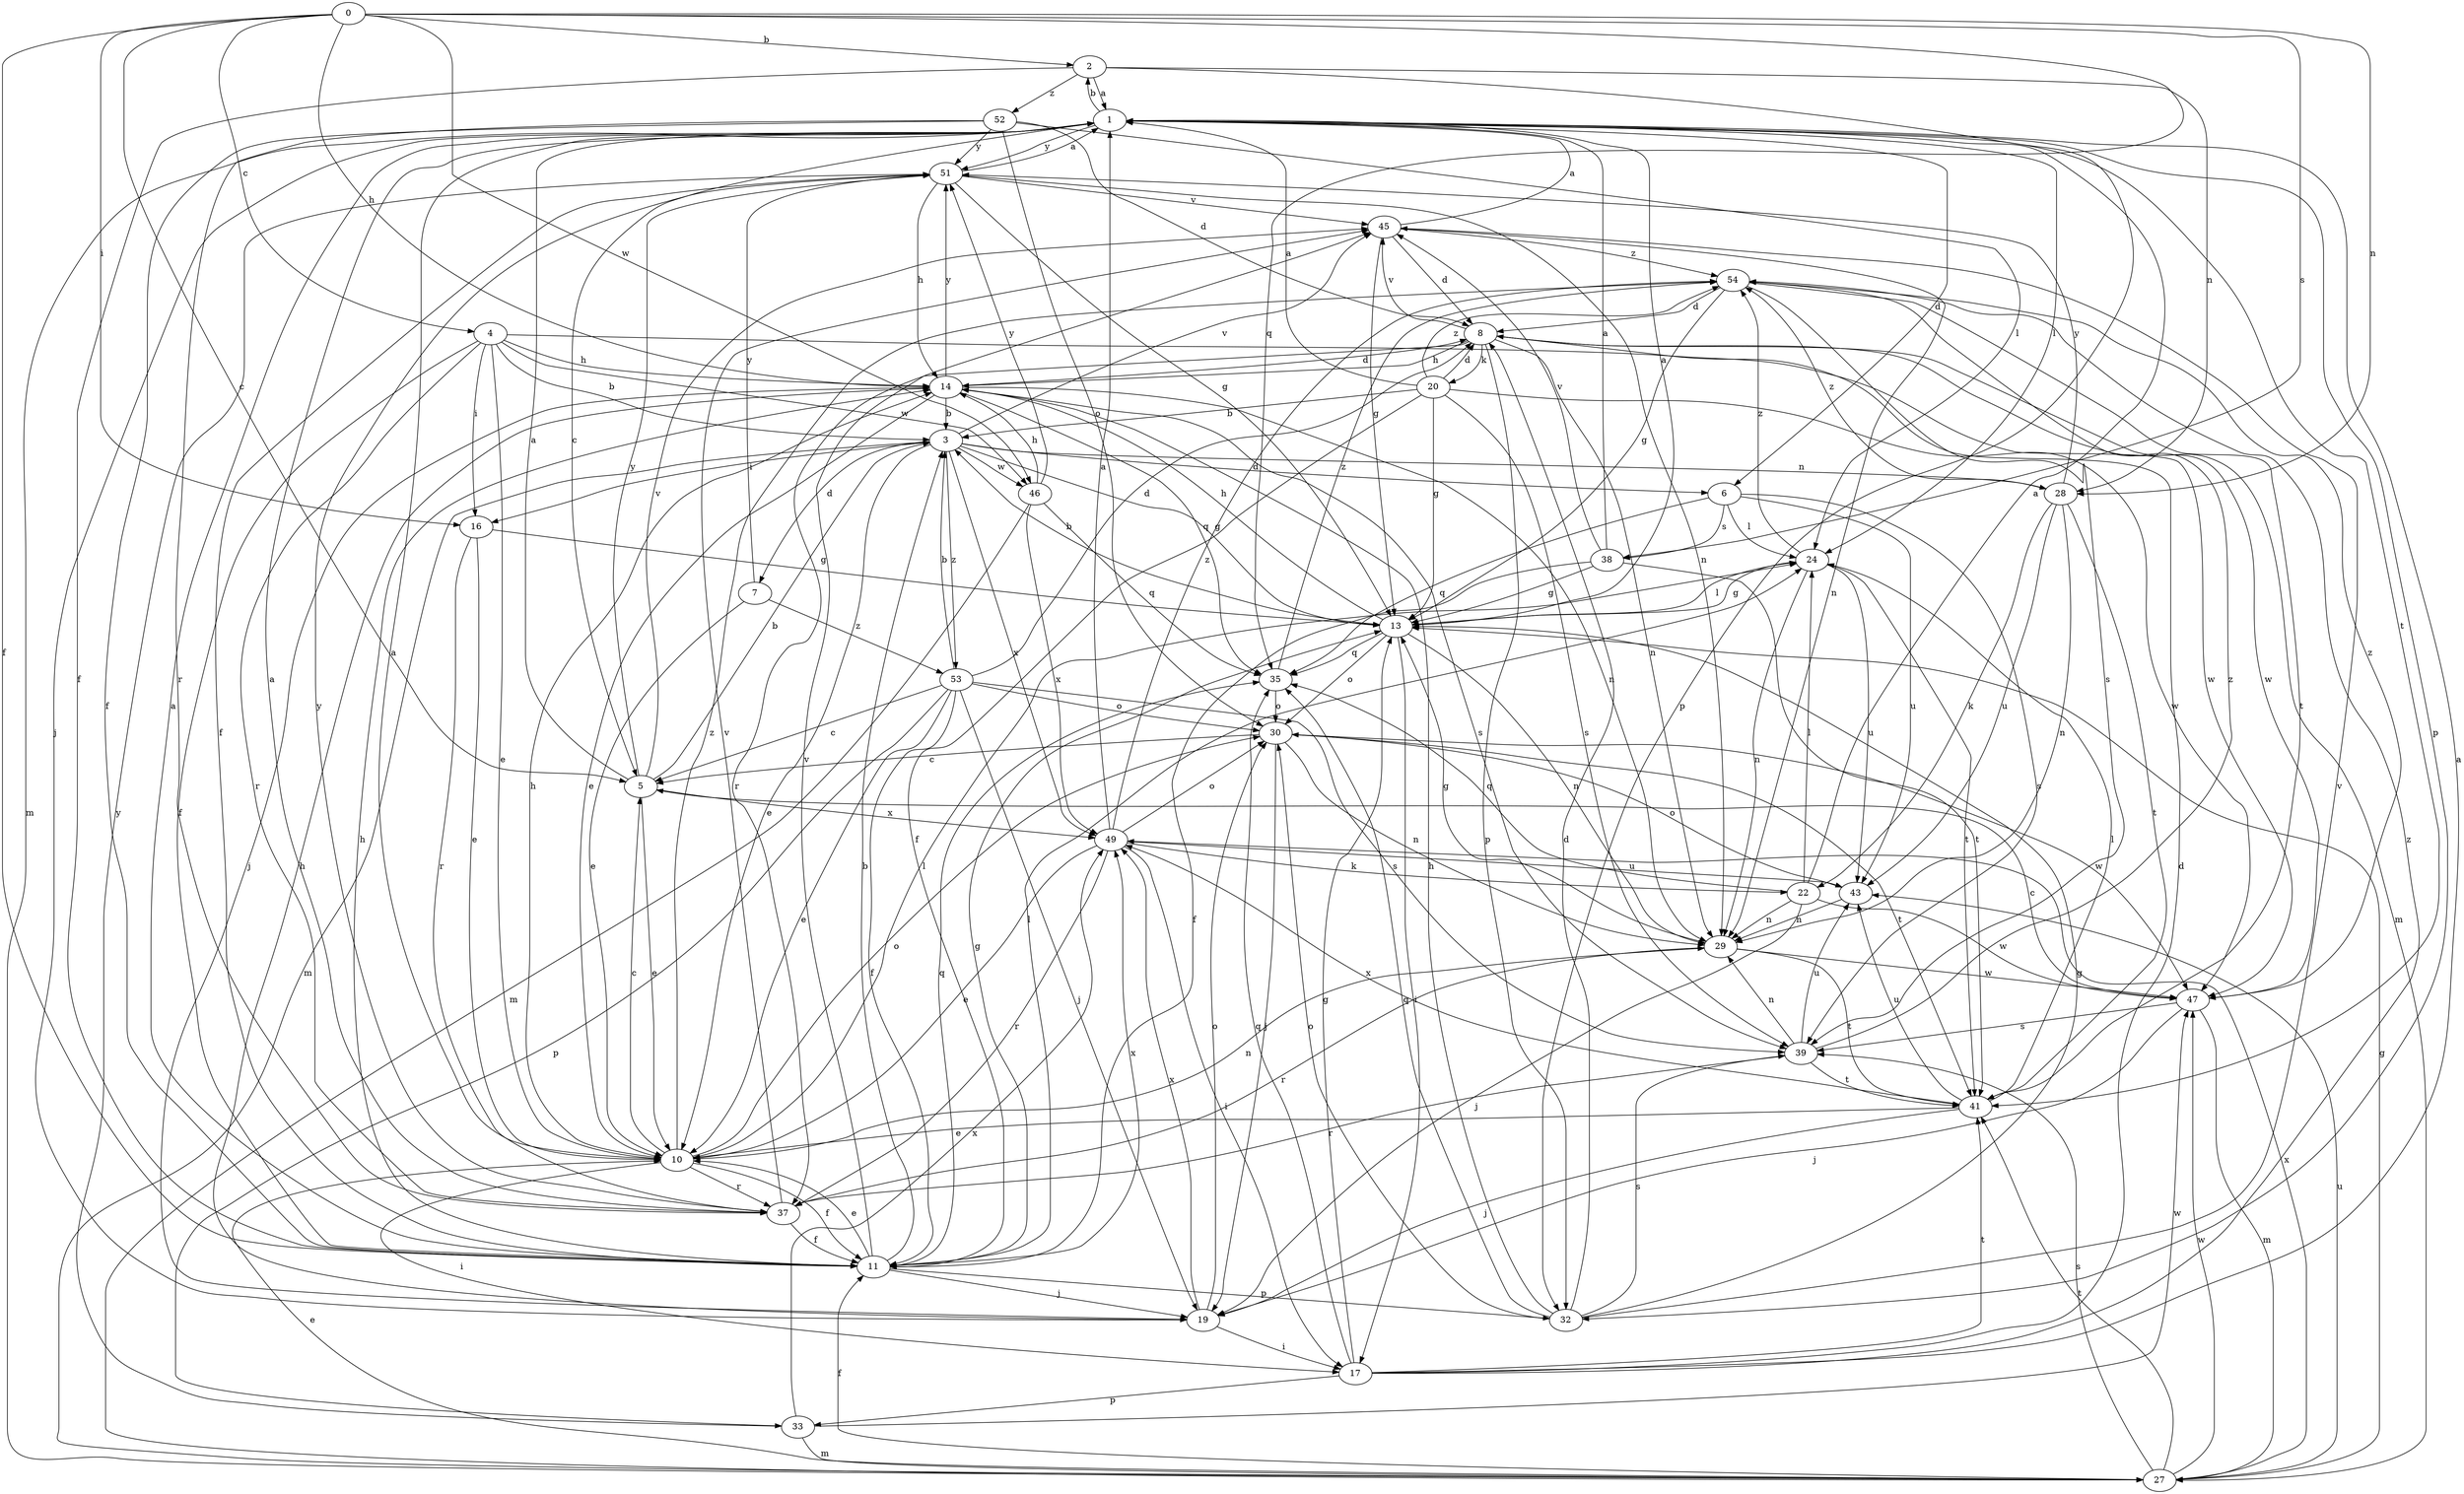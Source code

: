 strict digraph  {
0;
1;
2;
3;
4;
5;
6;
7;
8;
10;
11;
13;
14;
16;
17;
19;
20;
22;
24;
27;
28;
29;
30;
32;
33;
35;
37;
38;
39;
41;
43;
45;
46;
47;
49;
51;
52;
53;
54;
0 -> 2  [label=b];
0 -> 4  [label=c];
0 -> 5  [label=c];
0 -> 11  [label=f];
0 -> 14  [label=h];
0 -> 16  [label=i];
0 -> 28  [label=n];
0 -> 35  [label=q];
0 -> 38  [label=s];
0 -> 46  [label=w];
1 -> 2  [label=b];
1 -> 5  [label=c];
1 -> 6  [label=d];
1 -> 19  [label=j];
1 -> 24  [label=l];
1 -> 27  [label=m];
1 -> 32  [label=p];
1 -> 41  [label=t];
1 -> 51  [label=y];
2 -> 1  [label=a];
2 -> 11  [label=f];
2 -> 28  [label=n];
2 -> 32  [label=p];
2 -> 52  [label=z];
3 -> 6  [label=d];
3 -> 7  [label=d];
3 -> 10  [label=e];
3 -> 13  [label=g];
3 -> 16  [label=i];
3 -> 27  [label=m];
3 -> 28  [label=n];
3 -> 45  [label=v];
3 -> 46  [label=w];
3 -> 49  [label=x];
3 -> 53  [label=z];
4 -> 3  [label=b];
4 -> 10  [label=e];
4 -> 11  [label=f];
4 -> 14  [label=h];
4 -> 16  [label=i];
4 -> 37  [label=r];
4 -> 46  [label=w];
4 -> 47  [label=w];
5 -> 1  [label=a];
5 -> 3  [label=b];
5 -> 10  [label=e];
5 -> 45  [label=v];
5 -> 49  [label=x];
5 -> 51  [label=y];
6 -> 24  [label=l];
6 -> 35  [label=q];
6 -> 38  [label=s];
6 -> 39  [label=s];
6 -> 43  [label=u];
7 -> 10  [label=e];
7 -> 51  [label=y];
7 -> 53  [label=z];
8 -> 14  [label=h];
8 -> 20  [label=k];
8 -> 27  [label=m];
8 -> 29  [label=n];
8 -> 32  [label=p];
8 -> 37  [label=r];
8 -> 45  [label=v];
8 -> 47  [label=w];
10 -> 1  [label=a];
10 -> 5  [label=c];
10 -> 11  [label=f];
10 -> 14  [label=h];
10 -> 17  [label=i];
10 -> 24  [label=l];
10 -> 29  [label=n];
10 -> 30  [label=o];
10 -> 37  [label=r];
10 -> 54  [label=z];
11 -> 1  [label=a];
11 -> 3  [label=b];
11 -> 10  [label=e];
11 -> 13  [label=g];
11 -> 14  [label=h];
11 -> 19  [label=j];
11 -> 24  [label=l];
11 -> 32  [label=p];
11 -> 35  [label=q];
11 -> 45  [label=v];
11 -> 49  [label=x];
13 -> 1  [label=a];
13 -> 3  [label=b];
13 -> 14  [label=h];
13 -> 17  [label=i];
13 -> 24  [label=l];
13 -> 29  [label=n];
13 -> 30  [label=o];
13 -> 35  [label=q];
14 -> 3  [label=b];
14 -> 8  [label=d];
14 -> 10  [label=e];
14 -> 19  [label=j];
14 -> 29  [label=n];
14 -> 35  [label=q];
14 -> 39  [label=s];
14 -> 51  [label=y];
16 -> 10  [label=e];
16 -> 13  [label=g];
16 -> 37  [label=r];
17 -> 1  [label=a];
17 -> 8  [label=d];
17 -> 13  [label=g];
17 -> 33  [label=p];
17 -> 35  [label=q];
17 -> 41  [label=t];
17 -> 54  [label=z];
19 -> 14  [label=h];
19 -> 17  [label=i];
19 -> 30  [label=o];
19 -> 49  [label=x];
20 -> 1  [label=a];
20 -> 3  [label=b];
20 -> 8  [label=d];
20 -> 11  [label=f];
20 -> 13  [label=g];
20 -> 39  [label=s];
20 -> 47  [label=w];
20 -> 54  [label=z];
22 -> 1  [label=a];
22 -> 19  [label=j];
22 -> 24  [label=l];
22 -> 29  [label=n];
22 -> 35  [label=q];
22 -> 47  [label=w];
24 -> 13  [label=g];
24 -> 29  [label=n];
24 -> 41  [label=t];
24 -> 43  [label=u];
24 -> 54  [label=z];
27 -> 10  [label=e];
27 -> 11  [label=f];
27 -> 13  [label=g];
27 -> 39  [label=s];
27 -> 41  [label=t];
27 -> 43  [label=u];
27 -> 47  [label=w];
27 -> 49  [label=x];
28 -> 22  [label=k];
28 -> 29  [label=n];
28 -> 41  [label=t];
28 -> 43  [label=u];
28 -> 51  [label=y];
28 -> 54  [label=z];
29 -> 13  [label=g];
29 -> 37  [label=r];
29 -> 41  [label=t];
29 -> 47  [label=w];
30 -> 5  [label=c];
30 -> 19  [label=j];
30 -> 29  [label=n];
30 -> 41  [label=t];
30 -> 47  [label=w];
32 -> 8  [label=d];
32 -> 13  [label=g];
32 -> 14  [label=h];
32 -> 30  [label=o];
32 -> 35  [label=q];
32 -> 39  [label=s];
32 -> 45  [label=v];
33 -> 27  [label=m];
33 -> 47  [label=w];
33 -> 49  [label=x];
33 -> 51  [label=y];
35 -> 30  [label=o];
35 -> 54  [label=z];
37 -> 1  [label=a];
37 -> 11  [label=f];
37 -> 45  [label=v];
37 -> 51  [label=y];
38 -> 1  [label=a];
38 -> 11  [label=f];
38 -> 13  [label=g];
38 -> 41  [label=t];
38 -> 45  [label=v];
39 -> 29  [label=n];
39 -> 37  [label=r];
39 -> 41  [label=t];
39 -> 43  [label=u];
39 -> 54  [label=z];
41 -> 10  [label=e];
41 -> 19  [label=j];
41 -> 24  [label=l];
41 -> 43  [label=u];
41 -> 49  [label=x];
43 -> 29  [label=n];
43 -> 30  [label=o];
45 -> 1  [label=a];
45 -> 8  [label=d];
45 -> 13  [label=g];
45 -> 29  [label=n];
45 -> 54  [label=z];
46 -> 14  [label=h];
46 -> 27  [label=m];
46 -> 35  [label=q];
46 -> 49  [label=x];
46 -> 51  [label=y];
47 -> 5  [label=c];
47 -> 19  [label=j];
47 -> 27  [label=m];
47 -> 39  [label=s];
47 -> 54  [label=z];
49 -> 1  [label=a];
49 -> 10  [label=e];
49 -> 17  [label=i];
49 -> 22  [label=k];
49 -> 30  [label=o];
49 -> 37  [label=r];
49 -> 43  [label=u];
49 -> 54  [label=z];
51 -> 1  [label=a];
51 -> 11  [label=f];
51 -> 13  [label=g];
51 -> 14  [label=h];
51 -> 29  [label=n];
51 -> 45  [label=v];
52 -> 8  [label=d];
52 -> 11  [label=f];
52 -> 24  [label=l];
52 -> 30  [label=o];
52 -> 37  [label=r];
52 -> 51  [label=y];
53 -> 3  [label=b];
53 -> 5  [label=c];
53 -> 8  [label=d];
53 -> 10  [label=e];
53 -> 11  [label=f];
53 -> 19  [label=j];
53 -> 30  [label=o];
53 -> 33  [label=p];
53 -> 39  [label=s];
54 -> 8  [label=d];
54 -> 13  [label=g];
54 -> 39  [label=s];
54 -> 41  [label=t];
}
